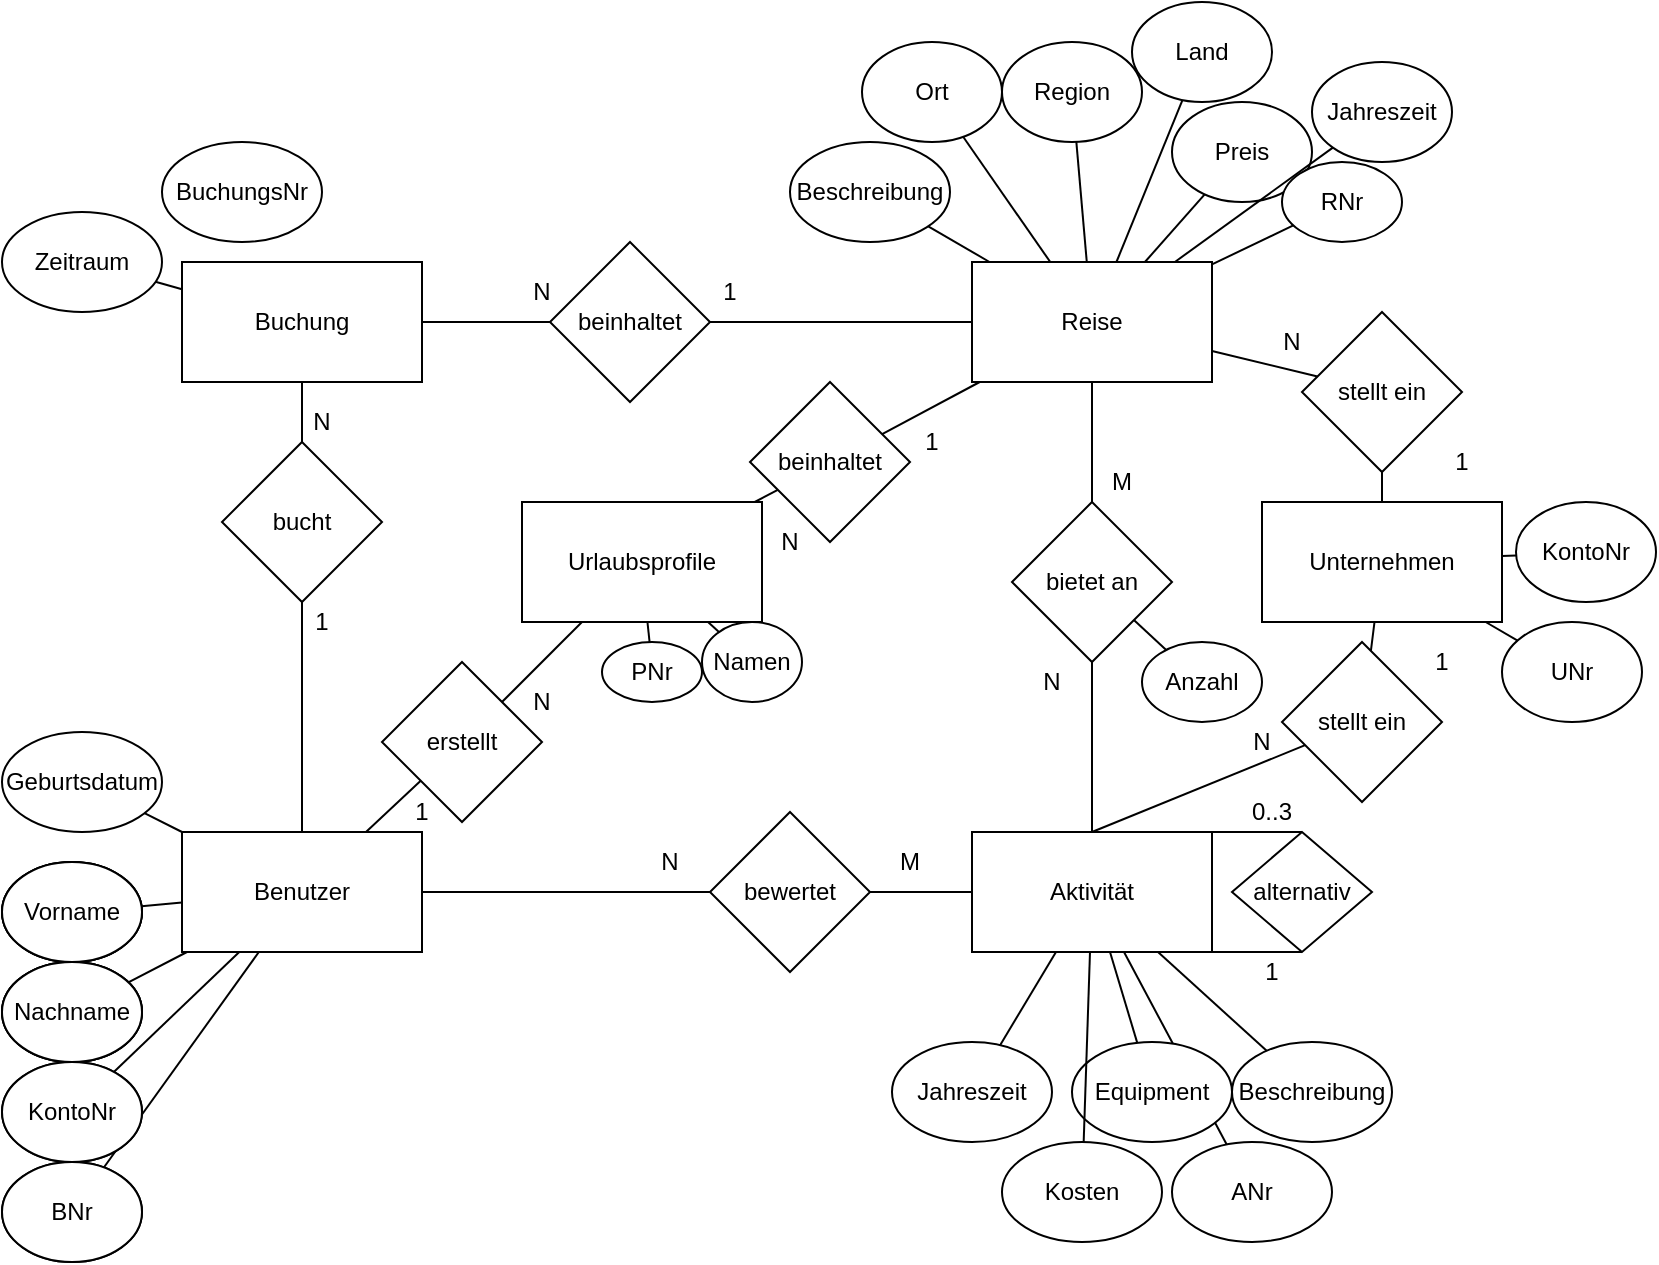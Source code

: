 <mxfile version="13.2.4" type="github">
  <diagram id="C5RBs43oDa-KdzZeNtuy" name="Page-1">
    <mxGraphModel dx="1422" dy="832" grid="1" gridSize="10" guides="1" tooltips="1" connect="1" arrows="1" fold="1" page="1" pageScale="1" pageWidth="827" pageHeight="1169" math="0" shadow="0">
      <root>
        <mxCell id="WIyWlLk6GJQsqaUBKTNV-0" />
        <mxCell id="WIyWlLk6GJQsqaUBKTNV-1" parent="WIyWlLk6GJQsqaUBKTNV-0" />
        <mxCell id="GFgyIKS2t7T-ywB0l8Of-3" value="BNr" style="ellipse;whiteSpace=wrap;html=1;" parent="WIyWlLk6GJQsqaUBKTNV-1" vertex="1">
          <mxGeometry y="720" width="70" height="50" as="geometry" />
        </mxCell>
        <mxCell id="GFgyIKS2t7T-ywB0l8Of-6" value="Vorname" style="ellipse;whiteSpace=wrap;html=1;" parent="WIyWlLk6GJQsqaUBKTNV-1" vertex="1">
          <mxGeometry y="570" width="70" height="50" as="geometry" />
        </mxCell>
        <mxCell id="GFgyIKS2t7T-ywB0l8Of-7" value="Nachname" style="ellipse;whiteSpace=wrap;html=1;" parent="WIyWlLk6GJQsqaUBKTNV-1" vertex="1">
          <mxGeometry y="620" width="70" height="50" as="geometry" />
        </mxCell>
        <mxCell id="GFgyIKS2t7T-ywB0l8Of-8" value="" style="endArrow=none;html=1;" parent="WIyWlLk6GJQsqaUBKTNV-1" source="GFgyIKS2t7T-ywB0l8Of-7" target="OlbocpSIzX4zNzRgznni-46" edge="1">
          <mxGeometry width="50" height="50" relative="1" as="geometry">
            <mxPoint x="440" y="910" as="sourcePoint" />
            <mxPoint x="124.444" y="540" as="targetPoint" />
          </mxGeometry>
        </mxCell>
        <mxCell id="GFgyIKS2t7T-ywB0l8Of-9" value="" style="endArrow=none;html=1;" parent="WIyWlLk6GJQsqaUBKTNV-1" source="GFgyIKS2t7T-ywB0l8Of-6" target="OlbocpSIzX4zNzRgznni-46" edge="1">
          <mxGeometry width="50" height="50" relative="1" as="geometry">
            <mxPoint x="109.086" y="774.659" as="sourcePoint" />
            <mxPoint x="109.412" y="540" as="targetPoint" />
          </mxGeometry>
        </mxCell>
        <mxCell id="GFgyIKS2t7T-ywB0l8Of-10" value="" style="endArrow=none;html=1;" parent="WIyWlLk6GJQsqaUBKTNV-1" source="GFgyIKS2t7T-ywB0l8Of-3" target="OlbocpSIzX4zNzRgznni-46" edge="1">
          <mxGeometry width="50" height="50" relative="1" as="geometry">
            <mxPoint x="86.122" y="727.816" as="sourcePoint" />
            <mxPoint x="135.319" y="540" as="targetPoint" />
          </mxGeometry>
        </mxCell>
        <mxCell id="GFgyIKS2t7T-ywB0l8Of-15" value="KontoNr" style="ellipse;whiteSpace=wrap;html=1;" parent="WIyWlLk6GJQsqaUBKTNV-1" vertex="1">
          <mxGeometry y="670" width="70" height="50" as="geometry" />
        </mxCell>
        <mxCell id="GFgyIKS2t7T-ywB0l8Of-17" value="" style="endArrow=none;html=1;" parent="WIyWlLk6GJQsqaUBKTNV-1" source="OlbocpSIzX4zNzRgznni-41" target="OlbocpSIzX4zNzRgznni-46" edge="1">
          <mxGeometry width="50" height="50" relative="1" as="geometry">
            <mxPoint x="63.374" y="760.363" as="sourcePoint" />
            <mxPoint x="90" y="517.826" as="targetPoint" />
          </mxGeometry>
        </mxCell>
        <mxCell id="GFgyIKS2t7T-ywB0l8Of-18" value="" style="endArrow=none;html=1;" parent="WIyWlLk6GJQsqaUBKTNV-1" source="GFgyIKS2t7T-ywB0l8Of-15" target="OlbocpSIzX4zNzRgznni-46" edge="1">
          <mxGeometry width="50" height="50" relative="1" as="geometry">
            <mxPoint x="89.331" y="803.113" as="sourcePoint" />
            <mxPoint x="131.351" y="540" as="targetPoint" />
          </mxGeometry>
        </mxCell>
        <mxCell id="GFgyIKS2t7T-ywB0l8Of-19" value="Reise" style="rounded=0;whiteSpace=wrap;html=1;" parent="WIyWlLk6GJQsqaUBKTNV-1" vertex="1">
          <mxGeometry x="485" y="270" width="120" height="60" as="geometry" />
        </mxCell>
        <mxCell id="GFgyIKS2t7T-ywB0l8Of-20" value="Ort" style="ellipse;whiteSpace=wrap;html=1;" parent="WIyWlLk6GJQsqaUBKTNV-1" vertex="1">
          <mxGeometry x="430" y="160" width="70" height="50" as="geometry" />
        </mxCell>
        <mxCell id="GFgyIKS2t7T-ywB0l8Of-21" value="Region" style="ellipse;whiteSpace=wrap;html=1;" parent="WIyWlLk6GJQsqaUBKTNV-1" vertex="1">
          <mxGeometry x="500" y="160" width="70" height="50" as="geometry" />
        </mxCell>
        <mxCell id="GFgyIKS2t7T-ywB0l8Of-22" value="Land" style="ellipse;whiteSpace=wrap;html=1;" parent="WIyWlLk6GJQsqaUBKTNV-1" vertex="1">
          <mxGeometry x="565" y="140" width="70" height="50" as="geometry" />
        </mxCell>
        <mxCell id="GFgyIKS2t7T-ywB0l8Of-23" value="Preis" style="ellipse;whiteSpace=wrap;html=1;" parent="WIyWlLk6GJQsqaUBKTNV-1" vertex="1">
          <mxGeometry x="585" y="190" width="70" height="50" as="geometry" />
        </mxCell>
        <mxCell id="GFgyIKS2t7T-ywB0l8Of-24" value="Jahreszeit" style="ellipse;whiteSpace=wrap;html=1;" parent="WIyWlLk6GJQsqaUBKTNV-1" vertex="1">
          <mxGeometry x="655" y="170" width="70" height="50" as="geometry" />
        </mxCell>
        <mxCell id="GFgyIKS2t7T-ywB0l8Of-25" value="Beschreibung" style="ellipse;whiteSpace=wrap;html=1;" parent="WIyWlLk6GJQsqaUBKTNV-1" vertex="1">
          <mxGeometry x="394" y="210" width="80" height="50" as="geometry" />
        </mxCell>
        <mxCell id="GFgyIKS2t7T-ywB0l8Of-26" value="" style="endArrow=none;html=1;" parent="WIyWlLk6GJQsqaUBKTNV-1" source="GFgyIKS2t7T-ywB0l8Of-25" target="GFgyIKS2t7T-ywB0l8Of-19" edge="1">
          <mxGeometry width="50" height="50" relative="1" as="geometry">
            <mxPoint x="500.002" y="350.477" as="sourcePoint" />
            <mxPoint x="519.8" y="280" as="targetPoint" />
          </mxGeometry>
        </mxCell>
        <mxCell id="GFgyIKS2t7T-ywB0l8Of-27" value="" style="endArrow=none;html=1;" parent="WIyWlLk6GJQsqaUBKTNV-1" source="GFgyIKS2t7T-ywB0l8Of-24" target="GFgyIKS2t7T-ywB0l8Of-19" edge="1">
          <mxGeometry width="50" height="50" relative="1" as="geometry">
            <mxPoint x="181.802" y="380.477" as="sourcePoint" />
            <mxPoint x="201.6" y="310" as="targetPoint" />
          </mxGeometry>
        </mxCell>
        <mxCell id="GFgyIKS2t7T-ywB0l8Of-28" value="" style="endArrow=none;html=1;" parent="WIyWlLk6GJQsqaUBKTNV-1" source="GFgyIKS2t7T-ywB0l8Of-23" target="GFgyIKS2t7T-ywB0l8Of-19" edge="1">
          <mxGeometry width="50" height="50" relative="1" as="geometry">
            <mxPoint x="518.169" y="382.728" as="sourcePoint" />
            <mxPoint x="585.556" y="300" as="targetPoint" />
          </mxGeometry>
        </mxCell>
        <mxCell id="GFgyIKS2t7T-ywB0l8Of-29" value="" style="endArrow=none;html=1;" parent="WIyWlLk6GJQsqaUBKTNV-1" source="GFgyIKS2t7T-ywB0l8Of-19" target="GFgyIKS2t7T-ywB0l8Of-22" edge="1">
          <mxGeometry width="50" height="50" relative="1" as="geometry">
            <mxPoint x="528.169" y="392.728" as="sourcePoint" />
            <mxPoint x="595.556" y="310" as="targetPoint" />
          </mxGeometry>
        </mxCell>
        <mxCell id="GFgyIKS2t7T-ywB0l8Of-30" value="" style="endArrow=none;html=1;" parent="WIyWlLk6GJQsqaUBKTNV-1" source="GFgyIKS2t7T-ywB0l8Of-19" target="GFgyIKS2t7T-ywB0l8Of-21" edge="1">
          <mxGeometry width="50" height="50" relative="1" as="geometry">
            <mxPoint x="538.169" y="402.728" as="sourcePoint" />
            <mxPoint x="605.556" y="320" as="targetPoint" />
          </mxGeometry>
        </mxCell>
        <mxCell id="GFgyIKS2t7T-ywB0l8Of-31" value="" style="endArrow=none;html=1;" parent="WIyWlLk6GJQsqaUBKTNV-1" source="GFgyIKS2t7T-ywB0l8Of-19" target="GFgyIKS2t7T-ywB0l8Of-20" edge="1">
          <mxGeometry width="50" height="50" relative="1" as="geometry">
            <mxPoint x="548.169" y="412.728" as="sourcePoint" />
            <mxPoint x="615.556" y="330" as="targetPoint" />
          </mxGeometry>
        </mxCell>
        <mxCell id="GFgyIKS2t7T-ywB0l8Of-34" value="bietet an" style="rhombus;whiteSpace=wrap;html=1;" parent="WIyWlLk6GJQsqaUBKTNV-1" vertex="1">
          <mxGeometry x="505" y="390" width="80" height="80" as="geometry" />
        </mxCell>
        <mxCell id="GFgyIKS2t7T-ywB0l8Of-35" value="" style="endArrow=none;html=1;" parent="WIyWlLk6GJQsqaUBKTNV-1" source="GFgyIKS2t7T-ywB0l8Of-19" target="GFgyIKS2t7T-ywB0l8Of-34" edge="1">
          <mxGeometry width="50" height="50" relative="1" as="geometry">
            <mxPoint x="91.481" y="261.347" as="sourcePoint" />
            <mxPoint x="121.538" y="280" as="targetPoint" />
          </mxGeometry>
        </mxCell>
        <mxCell id="GFgyIKS2t7T-ywB0l8Of-36" value="" style="endArrow=none;html=1;" parent="WIyWlLk6GJQsqaUBKTNV-1" source="OlbocpSIzX4zNzRgznni-50" target="GFgyIKS2t7T-ywB0l8Of-34" edge="1">
          <mxGeometry width="50" height="50" relative="1" as="geometry">
            <mxPoint x="640" y="480" as="sourcePoint" />
            <mxPoint x="640" y="410" as="targetPoint" />
          </mxGeometry>
        </mxCell>
        <mxCell id="GFgyIKS2t7T-ywB0l8Of-38" value="Beschreibung" style="ellipse;whiteSpace=wrap;html=1;" parent="WIyWlLk6GJQsqaUBKTNV-1" vertex="1">
          <mxGeometry x="615" y="660" width="80" height="50" as="geometry" />
        </mxCell>
        <mxCell id="GFgyIKS2t7T-ywB0l8Of-39" value="ANr" style="ellipse;whiteSpace=wrap;html=1;" parent="WIyWlLk6GJQsqaUBKTNV-1" vertex="1">
          <mxGeometry x="585" y="710" width="80" height="50" as="geometry" />
        </mxCell>
        <mxCell id="GFgyIKS2t7T-ywB0l8Of-40" value="RNr" style="ellipse;whiteSpace=wrap;html=1;" parent="WIyWlLk6GJQsqaUBKTNV-1" vertex="1">
          <mxGeometry x="640" y="220" width="60" height="40" as="geometry" />
        </mxCell>
        <mxCell id="GFgyIKS2t7T-ywB0l8Of-41" value="" style="endArrow=none;html=1;" parent="WIyWlLk6GJQsqaUBKTNV-1" source="GFgyIKS2t7T-ywB0l8Of-19" target="GFgyIKS2t7T-ywB0l8Of-40" edge="1">
          <mxGeometry width="50" height="50" relative="1" as="geometry">
            <mxPoint x="730.872" y="357.866" as="sourcePoint" />
            <mxPoint x="700.769" y="340" as="targetPoint" />
          </mxGeometry>
        </mxCell>
        <mxCell id="GFgyIKS2t7T-ywB0l8Of-42" value="" style="endArrow=none;html=1;" parent="WIyWlLk6GJQsqaUBKTNV-1" source="GFgyIKS2t7T-ywB0l8Of-38" target="OlbocpSIzX4zNzRgznni-50" edge="1">
          <mxGeometry width="50" height="50" relative="1" as="geometry">
            <mxPoint x="650" y="340" as="sourcePoint" />
            <mxPoint x="660.512" y="540" as="targetPoint" />
          </mxGeometry>
        </mxCell>
        <mxCell id="GFgyIKS2t7T-ywB0l8Of-43" value="" style="endArrow=none;html=1;" parent="WIyWlLk6GJQsqaUBKTNV-1" source="OlbocpSIzX4zNzRgznni-50" target="GFgyIKS2t7T-ywB0l8Of-39" edge="1">
          <mxGeometry width="50" height="50" relative="1" as="geometry">
            <mxPoint x="648.939" y="540" as="sourcePoint" />
            <mxPoint x="660" y="390" as="targetPoint" />
          </mxGeometry>
        </mxCell>
        <mxCell id="GFgyIKS2t7T-ywB0l8Of-44" value="N" style="text;html=1;strokeColor=none;fillColor=none;align=center;verticalAlign=middle;whiteSpace=wrap;rounded=0;" parent="WIyWlLk6GJQsqaUBKTNV-1" vertex="1">
          <mxGeometry x="505" y="470" width="40" height="20" as="geometry" />
        </mxCell>
        <mxCell id="GFgyIKS2t7T-ywB0l8Of-45" value="M" style="text;html=1;strokeColor=none;fillColor=none;align=center;verticalAlign=middle;whiteSpace=wrap;rounded=0;" parent="WIyWlLk6GJQsqaUBKTNV-1" vertex="1">
          <mxGeometry x="540" y="370" width="40" height="20" as="geometry" />
        </mxCell>
        <mxCell id="GFgyIKS2t7T-ywB0l8Of-47" value="Anzahl" style="ellipse;whiteSpace=wrap;html=1;" parent="WIyWlLk6GJQsqaUBKTNV-1" vertex="1">
          <mxGeometry x="570" y="460" width="60" height="40" as="geometry" />
        </mxCell>
        <mxCell id="GFgyIKS2t7T-ywB0l8Of-48" value="" style="endArrow=none;html=1;" parent="WIyWlLk6GJQsqaUBKTNV-1" source="GFgyIKS2t7T-ywB0l8Of-47" target="GFgyIKS2t7T-ywB0l8Of-34" edge="1">
          <mxGeometry width="50" height="50" relative="1" as="geometry">
            <mxPoint x="650" y="340" as="sourcePoint" />
            <mxPoint x="650" y="380" as="targetPoint" />
          </mxGeometry>
        </mxCell>
        <mxCell id="GFgyIKS2t7T-ywB0l8Of-49" value="alternativ" style="rhombus;whiteSpace=wrap;html=1;" parent="WIyWlLk6GJQsqaUBKTNV-1" vertex="1">
          <mxGeometry x="615" y="555" width="70" height="60" as="geometry" />
        </mxCell>
        <mxCell id="GFgyIKS2t7T-ywB0l8Of-50" value="" style="endArrow=none;html=1;exitX=0.5;exitY=1;exitDx=0;exitDy=0;entryX=1;entryY=1;entryDx=0;entryDy=0;" parent="WIyWlLk6GJQsqaUBKTNV-1" source="GFgyIKS2t7T-ywB0l8Of-49" target="OlbocpSIzX4zNzRgznni-50" edge="1">
          <mxGeometry width="50" height="50" relative="1" as="geometry">
            <mxPoint x="650" y="340" as="sourcePoint" />
            <mxPoint x="700" y="540" as="targetPoint" />
          </mxGeometry>
        </mxCell>
        <mxCell id="GFgyIKS2t7T-ywB0l8Of-51" value="" style="endArrow=none;html=1;entryX=0.5;entryY=0;entryDx=0;entryDy=0;exitX=1;exitY=0;exitDx=0;exitDy=0;" parent="WIyWlLk6GJQsqaUBKTNV-1" source="OlbocpSIzX4zNzRgznni-50" target="GFgyIKS2t7T-ywB0l8Of-49" edge="1">
          <mxGeometry width="50" height="50" relative="1" as="geometry">
            <mxPoint x="700" y="480" as="sourcePoint" />
            <mxPoint x="660" y="390" as="targetPoint" />
          </mxGeometry>
        </mxCell>
        <mxCell id="GFgyIKS2t7T-ywB0l8Of-52" value="1" style="text;html=1;strokeColor=none;fillColor=none;align=center;verticalAlign=middle;whiteSpace=wrap;rounded=0;" parent="WIyWlLk6GJQsqaUBKTNV-1" vertex="1">
          <mxGeometry x="615" y="615" width="40" height="20" as="geometry" />
        </mxCell>
        <mxCell id="GFgyIKS2t7T-ywB0l8Of-53" value="0..3" style="text;html=1;strokeColor=none;fillColor=none;align=center;verticalAlign=middle;whiteSpace=wrap;rounded=0;" parent="WIyWlLk6GJQsqaUBKTNV-1" vertex="1">
          <mxGeometry x="615" y="535" width="40" height="20" as="geometry" />
        </mxCell>
        <mxCell id="OlbocpSIzX4zNzRgznni-0" value="Buchung" style="rounded=0;whiteSpace=wrap;html=1;" parent="WIyWlLk6GJQsqaUBKTNV-1" vertex="1">
          <mxGeometry x="90" y="270" width="120" height="60" as="geometry" />
        </mxCell>
        <mxCell id="OlbocpSIzX4zNzRgznni-1" value="bucht" style="rhombus;whiteSpace=wrap;html=1;" parent="WIyWlLk6GJQsqaUBKTNV-1" vertex="1">
          <mxGeometry x="110" y="360" width="80" height="80" as="geometry" />
        </mxCell>
        <mxCell id="OlbocpSIzX4zNzRgznni-2" value="" style="endArrow=none;html=1;entryX=0.5;entryY=1;entryDx=0;entryDy=0;" parent="WIyWlLk6GJQsqaUBKTNV-1" source="OlbocpSIzX4zNzRgznni-46" target="OlbocpSIzX4zNzRgznni-1" edge="1">
          <mxGeometry width="50" height="50" relative="1" as="geometry">
            <mxPoint x="150" y="480" as="sourcePoint" />
            <mxPoint x="140" y="810" as="targetPoint" />
          </mxGeometry>
        </mxCell>
        <mxCell id="OlbocpSIzX4zNzRgznni-3" value="" style="endArrow=none;html=1;entryX=0.5;entryY=0;entryDx=0;entryDy=0;" parent="WIyWlLk6GJQsqaUBKTNV-1" source="OlbocpSIzX4zNzRgznni-0" target="OlbocpSIzX4zNzRgznni-1" edge="1">
          <mxGeometry width="50" height="50" relative="1" as="geometry">
            <mxPoint x="170" y="340" as="sourcePoint" />
            <mxPoint x="160" y="390" as="targetPoint" />
          </mxGeometry>
        </mxCell>
        <mxCell id="OlbocpSIzX4zNzRgznni-4" value="1" style="text;html=1;strokeColor=none;fillColor=none;align=center;verticalAlign=middle;whiteSpace=wrap;rounded=0;" parent="WIyWlLk6GJQsqaUBKTNV-1" vertex="1">
          <mxGeometry x="140" y="440" width="40" height="20" as="geometry" />
        </mxCell>
        <mxCell id="OlbocpSIzX4zNzRgznni-5" value="N" style="text;html=1;strokeColor=none;fillColor=none;align=center;verticalAlign=middle;whiteSpace=wrap;rounded=0;" parent="WIyWlLk6GJQsqaUBKTNV-1" vertex="1">
          <mxGeometry x="140" y="340" width="40" height="20" as="geometry" />
        </mxCell>
        <mxCell id="OlbocpSIzX4zNzRgznni-6" value="beinhaltet" style="rhombus;whiteSpace=wrap;html=1;rotation=0;" parent="WIyWlLk6GJQsqaUBKTNV-1" vertex="1">
          <mxGeometry x="274" y="260" width="80" height="80" as="geometry" />
        </mxCell>
        <mxCell id="OlbocpSIzX4zNzRgznni-7" value="" style="endArrow=none;html=1;exitX=0;exitY=0.5;exitDx=0;exitDy=0;" parent="WIyWlLk6GJQsqaUBKTNV-1" source="OlbocpSIzX4zNzRgznni-6" target="OlbocpSIzX4zNzRgznni-0" edge="1">
          <mxGeometry width="50" height="50" relative="1" as="geometry">
            <mxPoint x="170" y="520" as="sourcePoint" />
            <mxPoint x="170" y="470" as="targetPoint" />
          </mxGeometry>
        </mxCell>
        <mxCell id="OlbocpSIzX4zNzRgznni-8" value="" style="endArrow=none;html=1;exitX=0;exitY=0.5;exitDx=0;exitDy=0;" parent="WIyWlLk6GJQsqaUBKTNV-1" source="GFgyIKS2t7T-ywB0l8Of-19" target="OlbocpSIzX4zNzRgznni-6" edge="1">
          <mxGeometry width="50" height="50" relative="1" as="geometry">
            <mxPoint x="341.716" y="428.284" as="sourcePoint" />
            <mxPoint x="230" y="520" as="targetPoint" />
          </mxGeometry>
        </mxCell>
        <mxCell id="OlbocpSIzX4zNzRgznni-9" value="1" style="text;html=1;strokeColor=none;fillColor=none;align=center;verticalAlign=middle;whiteSpace=wrap;rounded=0;" parent="WIyWlLk6GJQsqaUBKTNV-1" vertex="1">
          <mxGeometry x="344" y="275" width="40" height="20" as="geometry" />
        </mxCell>
        <mxCell id="OlbocpSIzX4zNzRgznni-10" value="N" style="text;html=1;strokeColor=none;fillColor=none;align=center;verticalAlign=middle;whiteSpace=wrap;rounded=0;" parent="WIyWlLk6GJQsqaUBKTNV-1" vertex="1">
          <mxGeometry x="250" y="275" width="40" height="20" as="geometry" />
        </mxCell>
        <mxCell id="OlbocpSIzX4zNzRgznni-12" value="Zeitraum" style="ellipse;whiteSpace=wrap;html=1;" parent="WIyWlLk6GJQsqaUBKTNV-1" vertex="1">
          <mxGeometry y="245" width="80" height="50" as="geometry" />
        </mxCell>
        <mxCell id="OlbocpSIzX4zNzRgznni-13" value="" style="endArrow=none;html=1;" parent="WIyWlLk6GJQsqaUBKTNV-1" source="OlbocpSIzX4zNzRgznni-12" target="OlbocpSIzX4zNzRgznni-0" edge="1">
          <mxGeometry width="50" height="50" relative="1" as="geometry">
            <mxPoint x="170" y="340" as="sourcePoint" />
            <mxPoint x="170" y="390" as="targetPoint" />
          </mxGeometry>
        </mxCell>
        <mxCell id="OlbocpSIzX4zNzRgznni-14" value="Equipment" style="ellipse;whiteSpace=wrap;html=1;" parent="WIyWlLk6GJQsqaUBKTNV-1" vertex="1">
          <mxGeometry x="535" y="660" width="80" height="50" as="geometry" />
        </mxCell>
        <mxCell id="OlbocpSIzX4zNzRgznni-15" value="" style="endArrow=none;html=1;" parent="WIyWlLk6GJQsqaUBKTNV-1" source="OlbocpSIzX4zNzRgznni-14" target="OlbocpSIzX4zNzRgznni-50" edge="1">
          <mxGeometry width="50" height="50" relative="1" as="geometry">
            <mxPoint x="495" y="550" as="sourcePoint" />
            <mxPoint x="638.933" y="540" as="targetPoint" />
          </mxGeometry>
        </mxCell>
        <mxCell id="OlbocpSIzX4zNzRgznni-16" value="" style="endArrow=none;html=1;" parent="WIyWlLk6GJQsqaUBKTNV-1" source="OlbocpSIzX4zNzRgznni-50" target="OlbocpSIzX4zNzRgznni-18" edge="1">
          <mxGeometry width="50" height="50" relative="1" as="geometry">
            <mxPoint x="627.014" y="540" as="sourcePoint" />
            <mxPoint x="590" y="570" as="targetPoint" />
          </mxGeometry>
        </mxCell>
        <mxCell id="OlbocpSIzX4zNzRgznni-18" value="Kosten" style="ellipse;whiteSpace=wrap;html=1;" parent="WIyWlLk6GJQsqaUBKTNV-1" vertex="1">
          <mxGeometry x="500" y="710" width="80" height="50" as="geometry" />
        </mxCell>
        <mxCell id="OlbocpSIzX4zNzRgznni-30" value="N" style="text;html=1;strokeColor=none;fillColor=none;align=center;verticalAlign=middle;whiteSpace=wrap;rounded=0;" parent="WIyWlLk6GJQsqaUBKTNV-1" vertex="1">
          <mxGeometry x="314" y="560" width="40" height="20" as="geometry" />
        </mxCell>
        <mxCell id="OlbocpSIzX4zNzRgznni-31" value="M" style="text;html=1;strokeColor=none;fillColor=none;align=center;verticalAlign=middle;whiteSpace=wrap;rounded=0;" parent="WIyWlLk6GJQsqaUBKTNV-1" vertex="1">
          <mxGeometry x="434" y="560" width="40" height="20" as="geometry" />
        </mxCell>
        <mxCell id="OlbocpSIzX4zNzRgznni-32" value="erstellt" style="rhombus;whiteSpace=wrap;html=1;rotation=0;" parent="WIyWlLk6GJQsqaUBKTNV-1" vertex="1">
          <mxGeometry x="190" y="470" width="80" height="80" as="geometry" />
        </mxCell>
        <mxCell id="OlbocpSIzX4zNzRgznni-33" value="Urlaubsprofile" style="rounded=0;whiteSpace=wrap;html=1;" parent="WIyWlLk6GJQsqaUBKTNV-1" vertex="1">
          <mxGeometry x="260" y="390" width="120" height="60" as="geometry" />
        </mxCell>
        <mxCell id="OlbocpSIzX4zNzRgznni-36" value="" style="endArrow=none;html=1;" parent="WIyWlLk6GJQsqaUBKTNV-1" source="OlbocpSIzX4zNzRgznni-32" target="OlbocpSIzX4zNzRgznni-33" edge="1">
          <mxGeometry width="50" height="50" relative="1" as="geometry">
            <mxPoint x="290" y="350" as="sourcePoint" />
            <mxPoint x="290" y="305" as="targetPoint" />
          </mxGeometry>
        </mxCell>
        <mxCell id="OlbocpSIzX4zNzRgznni-39" value="Vorname" style="ellipse;whiteSpace=wrap;html=1;" parent="WIyWlLk6GJQsqaUBKTNV-1" vertex="1">
          <mxGeometry y="570" width="70" height="50" as="geometry" />
        </mxCell>
        <mxCell id="OlbocpSIzX4zNzRgznni-40" value="Nachname" style="ellipse;whiteSpace=wrap;html=1;" parent="WIyWlLk6GJQsqaUBKTNV-1" vertex="1">
          <mxGeometry y="620" width="70" height="50" as="geometry" />
        </mxCell>
        <mxCell id="OlbocpSIzX4zNzRgznni-41" value="Geburtsdatum" style="ellipse;whiteSpace=wrap;html=1;" parent="WIyWlLk6GJQsqaUBKTNV-1" vertex="1">
          <mxGeometry y="505" width="80" height="50" as="geometry" />
        </mxCell>
        <mxCell id="OlbocpSIzX4zNzRgznni-42" value="Vorname" style="ellipse;whiteSpace=wrap;html=1;" parent="WIyWlLk6GJQsqaUBKTNV-1" vertex="1">
          <mxGeometry y="570" width="70" height="50" as="geometry" />
        </mxCell>
        <mxCell id="OlbocpSIzX4zNzRgznni-43" value="Nachname" style="ellipse;whiteSpace=wrap;html=1;" parent="WIyWlLk6GJQsqaUBKTNV-1" vertex="1">
          <mxGeometry y="620" width="70" height="50" as="geometry" />
        </mxCell>
        <mxCell id="OlbocpSIzX4zNzRgznni-44" value="BNr" style="ellipse;whiteSpace=wrap;html=1;" parent="WIyWlLk6GJQsqaUBKTNV-1" vertex="1">
          <mxGeometry y="720" width="70" height="50" as="geometry" />
        </mxCell>
        <mxCell id="OlbocpSIzX4zNzRgznni-45" value="KontoNr" style="ellipse;whiteSpace=wrap;html=1;" parent="WIyWlLk6GJQsqaUBKTNV-1" vertex="1">
          <mxGeometry y="670" width="70" height="50" as="geometry" />
        </mxCell>
        <mxCell id="OlbocpSIzX4zNzRgznni-46" value="Benutzer" style="rounded=0;whiteSpace=wrap;html=1;" parent="WIyWlLk6GJQsqaUBKTNV-1" vertex="1">
          <mxGeometry x="90" y="555" width="120" height="60" as="geometry" />
        </mxCell>
        <mxCell id="OlbocpSIzX4zNzRgznni-47" value="" style="endArrow=none;html=1;" parent="WIyWlLk6GJQsqaUBKTNV-1" source="OlbocpSIzX4zNzRgznni-48" target="OlbocpSIzX4zNzRgznni-46" edge="1">
          <mxGeometry width="50" height="50" relative="1" as="geometry">
            <mxPoint x="330" y="310" as="sourcePoint" />
            <mxPoint x="220" y="310" as="targetPoint" />
          </mxGeometry>
        </mxCell>
        <mxCell id="OlbocpSIzX4zNzRgznni-48" value="bewertet" style="rhombus;whiteSpace=wrap;html=1;rotation=0;" parent="WIyWlLk6GJQsqaUBKTNV-1" vertex="1">
          <mxGeometry x="354" y="545" width="80" height="80" as="geometry" />
        </mxCell>
        <mxCell id="OlbocpSIzX4zNzRgznni-49" value="" style="endArrow=none;html=1;" parent="WIyWlLk6GJQsqaUBKTNV-1" source="OlbocpSIzX4zNzRgznni-48" target="OlbocpSIzX4zNzRgznni-50" edge="1">
          <mxGeometry width="50" height="50" relative="1" as="geometry">
            <mxPoint x="350" y="520" as="sourcePoint" />
            <mxPoint x="220" y="520" as="targetPoint" />
          </mxGeometry>
        </mxCell>
        <mxCell id="OlbocpSIzX4zNzRgznni-50" value="Aktivität" style="rounded=0;whiteSpace=wrap;html=1;" parent="WIyWlLk6GJQsqaUBKTNV-1" vertex="1">
          <mxGeometry x="485" y="555" width="120" height="60" as="geometry" />
        </mxCell>
        <mxCell id="B0LaPpAPztrmkvggXKH5-7" value="beinhaltet" style="rhombus;whiteSpace=wrap;html=1;rotation=0;" parent="WIyWlLk6GJQsqaUBKTNV-1" vertex="1">
          <mxGeometry x="374" y="330" width="80" height="80" as="geometry" />
        </mxCell>
        <mxCell id="B0LaPpAPztrmkvggXKH5-8" value="" style="endArrow=none;html=1;" parent="WIyWlLk6GJQsqaUBKTNV-1" source="OlbocpSIzX4zNzRgznni-33" target="B0LaPpAPztrmkvggXKH5-7" edge="1">
          <mxGeometry width="50" height="50" relative="1" as="geometry">
            <mxPoint x="309" y="475" as="sourcePoint" />
            <mxPoint x="334" y="460" as="targetPoint" />
          </mxGeometry>
        </mxCell>
        <mxCell id="B0LaPpAPztrmkvggXKH5-9" value="" style="endArrow=none;html=1;" parent="WIyWlLk6GJQsqaUBKTNV-1" source="B0LaPpAPztrmkvggXKH5-7" target="GFgyIKS2t7T-ywB0l8Of-19" edge="1">
          <mxGeometry width="50" height="50" relative="1" as="geometry">
            <mxPoint x="510" y="380" as="sourcePoint" />
            <mxPoint x="344" y="470" as="targetPoint" />
          </mxGeometry>
        </mxCell>
        <mxCell id="B0LaPpAPztrmkvggXKH5-10" value="" style="endArrow=none;html=1;" parent="WIyWlLk6GJQsqaUBKTNV-1" source="OlbocpSIzX4zNzRgznni-32" target="OlbocpSIzX4zNzRgznni-46" edge="1">
          <mxGeometry width="50" height="50" relative="1" as="geometry">
            <mxPoint x="329" y="495" as="sourcePoint" />
            <mxPoint x="354" y="480" as="targetPoint" />
          </mxGeometry>
        </mxCell>
        <mxCell id="B0LaPpAPztrmkvggXKH5-11" value="N" style="text;html=1;strokeColor=none;fillColor=none;align=center;verticalAlign=middle;whiteSpace=wrap;rounded=0;" parent="WIyWlLk6GJQsqaUBKTNV-1" vertex="1">
          <mxGeometry x="250" y="480" width="40" height="20" as="geometry" />
        </mxCell>
        <mxCell id="B0LaPpAPztrmkvggXKH5-12" value="1" style="text;html=1;strokeColor=none;fillColor=none;align=center;verticalAlign=middle;whiteSpace=wrap;rounded=0;" parent="WIyWlLk6GJQsqaUBKTNV-1" vertex="1">
          <mxGeometry x="190" y="535" width="40" height="20" as="geometry" />
        </mxCell>
        <mxCell id="B0LaPpAPztrmkvggXKH5-13" value="1" style="text;html=1;strokeColor=none;fillColor=none;align=center;verticalAlign=middle;whiteSpace=wrap;rounded=0;" parent="WIyWlLk6GJQsqaUBKTNV-1" vertex="1">
          <mxGeometry x="445" y="350" width="40" height="20" as="geometry" />
        </mxCell>
        <mxCell id="B0LaPpAPztrmkvggXKH5-14" value="N" style="text;html=1;strokeColor=none;fillColor=none;align=center;verticalAlign=middle;whiteSpace=wrap;rounded=0;" parent="WIyWlLk6GJQsqaUBKTNV-1" vertex="1">
          <mxGeometry x="374" y="400" width="40" height="20" as="geometry" />
        </mxCell>
        <mxCell id="B0LaPpAPztrmkvggXKH5-15" value="Namen" style="ellipse;whiteSpace=wrap;html=1;" parent="WIyWlLk6GJQsqaUBKTNV-1" vertex="1">
          <mxGeometry x="350" y="450" width="50" height="40" as="geometry" />
        </mxCell>
        <mxCell id="B0LaPpAPztrmkvggXKH5-16" value="PNr" style="ellipse;whiteSpace=wrap;html=1;" parent="WIyWlLk6GJQsqaUBKTNV-1" vertex="1">
          <mxGeometry x="300" y="460" width="50" height="30" as="geometry" />
        </mxCell>
        <mxCell id="B0LaPpAPztrmkvggXKH5-17" value="" style="endArrow=none;html=1;" parent="WIyWlLk6GJQsqaUBKTNV-1" source="B0LaPpAPztrmkvggXKH5-16" target="OlbocpSIzX4zNzRgznni-33" edge="1">
          <mxGeometry width="50" height="50" relative="1" as="geometry">
            <mxPoint x="160" y="565" as="sourcePoint" />
            <mxPoint x="160" y="450" as="targetPoint" />
          </mxGeometry>
        </mxCell>
        <mxCell id="B0LaPpAPztrmkvggXKH5-18" value="" style="endArrow=none;html=1;" parent="WIyWlLk6GJQsqaUBKTNV-1" source="OlbocpSIzX4zNzRgznni-33" target="B0LaPpAPztrmkvggXKH5-15" edge="1">
          <mxGeometry width="50" height="50" relative="1" as="geometry">
            <mxPoint x="170" y="575" as="sourcePoint" />
            <mxPoint x="170" y="460" as="targetPoint" />
          </mxGeometry>
        </mxCell>
        <mxCell id="vFaqtosGUT193aA-GXQ9-0" value="Jahreszeit" style="ellipse;whiteSpace=wrap;html=1;" parent="WIyWlLk6GJQsqaUBKTNV-1" vertex="1">
          <mxGeometry x="445" y="660" width="80" height="50" as="geometry" />
        </mxCell>
        <mxCell id="vFaqtosGUT193aA-GXQ9-1" value="" style="endArrow=none;html=1;" parent="WIyWlLk6GJQsqaUBKTNV-1" source="OlbocpSIzX4zNzRgznni-50" target="vFaqtosGUT193aA-GXQ9-0" edge="1">
          <mxGeometry width="50" height="50" relative="1" as="geometry">
            <mxPoint x="651.071" y="625" as="sourcePoint" />
            <mxPoint x="654.107" y="710.006" as="targetPoint" />
          </mxGeometry>
        </mxCell>
        <mxCell id="gpWTY39oqQTYcjsggcGD-0" value="BuchungsNr" style="ellipse;whiteSpace=wrap;html=1;" parent="WIyWlLk6GJQsqaUBKTNV-1" vertex="1">
          <mxGeometry x="80" y="210" width="80" height="50" as="geometry" />
        </mxCell>
        <mxCell id="1EI_fElJjJ6vYiuFz2qa-0" value="Unternehmen" style="rounded=0;whiteSpace=wrap;html=1;" vertex="1" parent="WIyWlLk6GJQsqaUBKTNV-1">
          <mxGeometry x="630" y="390" width="120" height="60" as="geometry" />
        </mxCell>
        <mxCell id="1EI_fElJjJ6vYiuFz2qa-9" value="stellt ein" style="rhombus;whiteSpace=wrap;html=1;" vertex="1" parent="WIyWlLk6GJQsqaUBKTNV-1">
          <mxGeometry x="650" y="295" width="80" height="80" as="geometry" />
        </mxCell>
        <mxCell id="1EI_fElJjJ6vYiuFz2qa-10" value="stellt ein" style="rhombus;whiteSpace=wrap;html=1;" vertex="1" parent="WIyWlLk6GJQsqaUBKTNV-1">
          <mxGeometry x="640" y="460" width="80" height="80" as="geometry" />
        </mxCell>
        <mxCell id="1EI_fElJjJ6vYiuFz2qa-11" value="" style="endArrow=none;html=1;entryX=0.5;entryY=0;entryDx=0;entryDy=0;" edge="1" parent="WIyWlLk6GJQsqaUBKTNV-1" source="1EI_fElJjJ6vYiuFz2qa-10" target="OlbocpSIzX4zNzRgznni-50">
          <mxGeometry width="50" height="50" relative="1" as="geometry">
            <mxPoint x="390" y="550" as="sourcePoint" />
            <mxPoint x="440" y="500" as="targetPoint" />
          </mxGeometry>
        </mxCell>
        <mxCell id="1EI_fElJjJ6vYiuFz2qa-13" value="" style="endArrow=none;html=1;" edge="1" parent="WIyWlLk6GJQsqaUBKTNV-1" source="1EI_fElJjJ6vYiuFz2qa-10" target="1EI_fElJjJ6vYiuFz2qa-0">
          <mxGeometry width="50" height="50" relative="1" as="geometry">
            <mxPoint x="160" y="565" as="sourcePoint" />
            <mxPoint x="160" y="450" as="targetPoint" />
          </mxGeometry>
        </mxCell>
        <mxCell id="1EI_fElJjJ6vYiuFz2qa-14" value="" style="endArrow=none;html=1;" edge="1" parent="WIyWlLk6GJQsqaUBKTNV-1" source="1EI_fElJjJ6vYiuFz2qa-9" target="GFgyIKS2t7T-ywB0l8Of-19">
          <mxGeometry width="50" height="50" relative="1" as="geometry">
            <mxPoint x="170" y="575" as="sourcePoint" />
            <mxPoint x="170" y="460" as="targetPoint" />
          </mxGeometry>
        </mxCell>
        <mxCell id="1EI_fElJjJ6vYiuFz2qa-15" value="" style="endArrow=none;html=1;" edge="1" parent="WIyWlLk6GJQsqaUBKTNV-1" source="1EI_fElJjJ6vYiuFz2qa-0" target="1EI_fElJjJ6vYiuFz2qa-9">
          <mxGeometry width="50" height="50" relative="1" as="geometry">
            <mxPoint x="180" y="585" as="sourcePoint" />
            <mxPoint x="180" y="470" as="targetPoint" />
          </mxGeometry>
        </mxCell>
        <mxCell id="1EI_fElJjJ6vYiuFz2qa-16" value="N" style="text;html=1;strokeColor=none;fillColor=none;align=center;verticalAlign=middle;whiteSpace=wrap;rounded=0;" vertex="1" parent="WIyWlLk6GJQsqaUBKTNV-1">
          <mxGeometry x="625" y="300" width="40" height="20" as="geometry" />
        </mxCell>
        <mxCell id="1EI_fElJjJ6vYiuFz2qa-17" value="1" style="text;html=1;strokeColor=none;fillColor=none;align=center;verticalAlign=middle;whiteSpace=wrap;rounded=0;" vertex="1" parent="WIyWlLk6GJQsqaUBKTNV-1">
          <mxGeometry x="710" y="360" width="40" height="20" as="geometry" />
        </mxCell>
        <mxCell id="1EI_fElJjJ6vYiuFz2qa-18" value="N" style="text;html=1;strokeColor=none;fillColor=none;align=center;verticalAlign=middle;whiteSpace=wrap;rounded=0;" vertex="1" parent="WIyWlLk6GJQsqaUBKTNV-1">
          <mxGeometry x="610" y="500" width="40" height="20" as="geometry" />
        </mxCell>
        <mxCell id="1EI_fElJjJ6vYiuFz2qa-21" value="1" style="text;html=1;strokeColor=none;fillColor=none;align=center;verticalAlign=middle;whiteSpace=wrap;rounded=0;" vertex="1" parent="WIyWlLk6GJQsqaUBKTNV-1">
          <mxGeometry x="700" y="460" width="40" height="20" as="geometry" />
        </mxCell>
        <mxCell id="1EI_fElJjJ6vYiuFz2qa-22" value="KontoNr" style="ellipse;whiteSpace=wrap;html=1;" vertex="1" parent="WIyWlLk6GJQsqaUBKTNV-1">
          <mxGeometry x="757" y="390" width="70" height="50" as="geometry" />
        </mxCell>
        <mxCell id="1EI_fElJjJ6vYiuFz2qa-23" value="UNr" style="ellipse;whiteSpace=wrap;html=1;" vertex="1" parent="WIyWlLk6GJQsqaUBKTNV-1">
          <mxGeometry x="750" y="450" width="70" height="50" as="geometry" />
        </mxCell>
        <mxCell id="1EI_fElJjJ6vYiuFz2qa-24" value="" style="endArrow=none;html=1;" edge="1" parent="WIyWlLk6GJQsqaUBKTNV-1" source="1EI_fElJjJ6vYiuFz2qa-0" target="1EI_fElJjJ6vYiuFz2qa-22">
          <mxGeometry width="50" height="50" relative="1" as="geometry">
            <mxPoint x="390" y="550" as="sourcePoint" />
            <mxPoint x="440" y="500" as="targetPoint" />
          </mxGeometry>
        </mxCell>
        <mxCell id="1EI_fElJjJ6vYiuFz2qa-25" value="" style="endArrow=none;html=1;" edge="1" parent="WIyWlLk6GJQsqaUBKTNV-1" source="1EI_fElJjJ6vYiuFz2qa-0" target="1EI_fElJjJ6vYiuFz2qa-23">
          <mxGeometry width="50" height="50" relative="1" as="geometry">
            <mxPoint x="390" y="550" as="sourcePoint" />
            <mxPoint x="440" y="500" as="targetPoint" />
          </mxGeometry>
        </mxCell>
      </root>
    </mxGraphModel>
  </diagram>
</mxfile>
